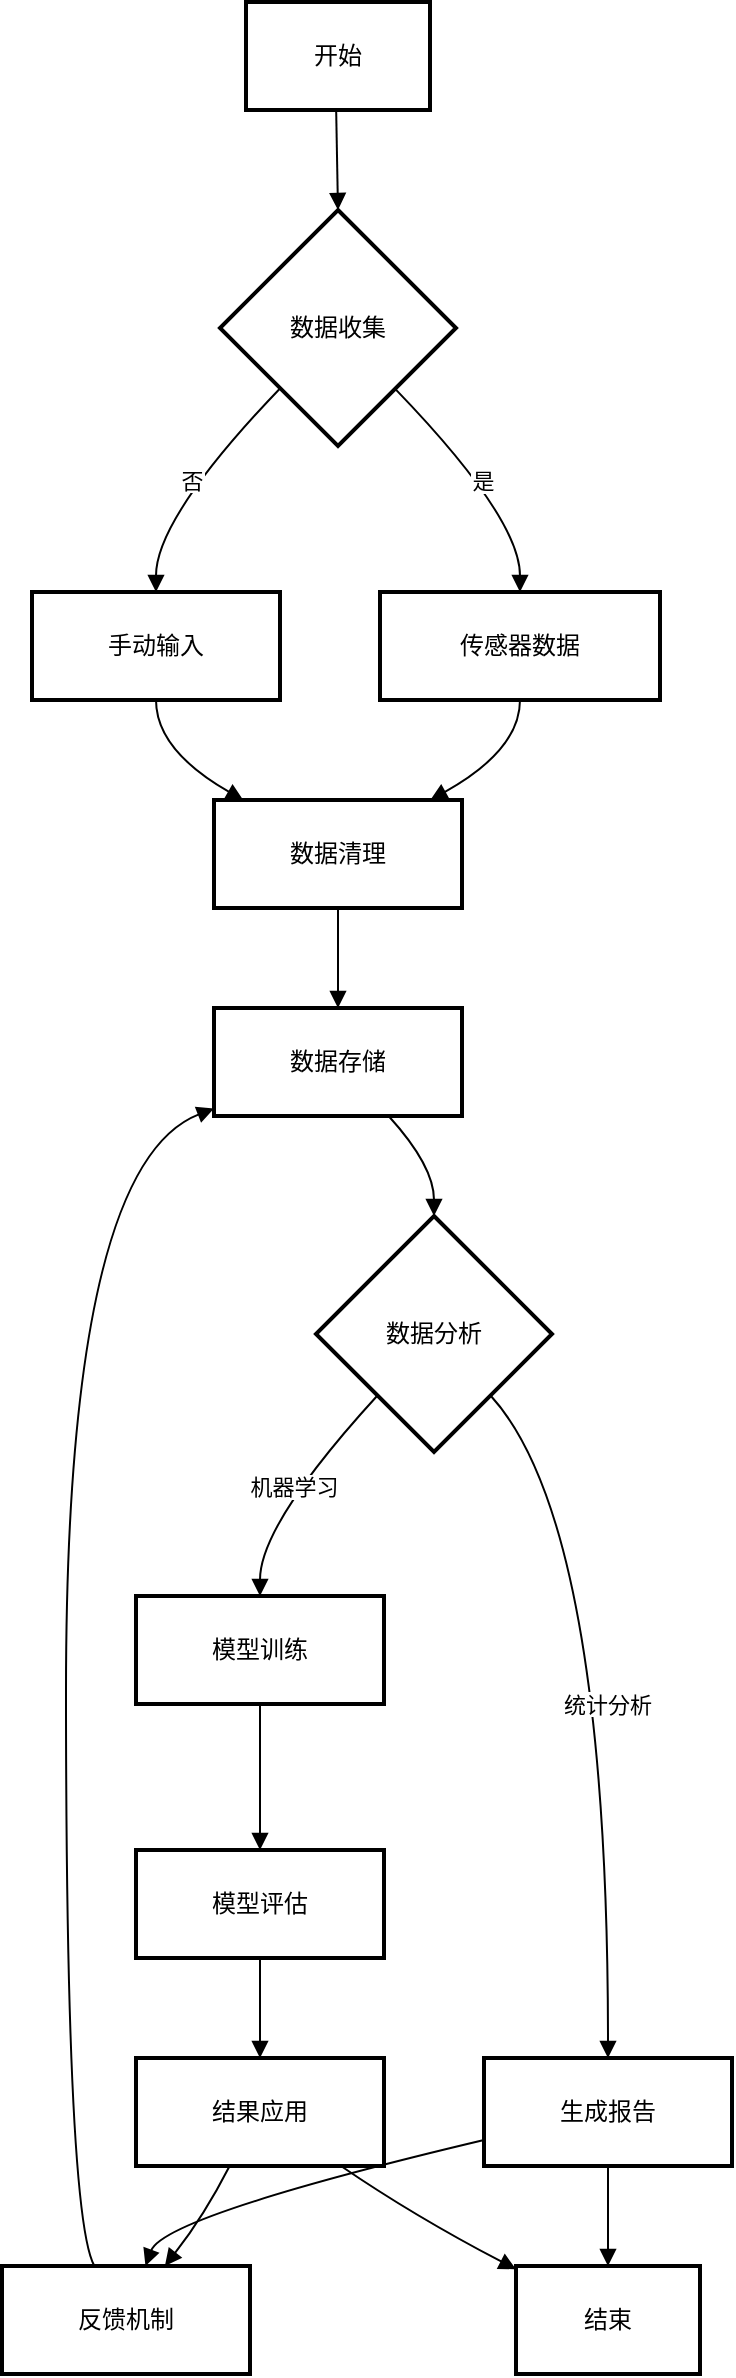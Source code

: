 <mxfile version="28.2.4">
  <diagram name="第 1 页" id="80TWtplD-8oHH3AQfpXM">
    <mxGraphModel>
      <root>
        <mxCell id="0" />
        <mxCell id="1" parent="0" />
        <mxCell id="2" value="开始" style="whiteSpace=wrap;strokeWidth=2;" vertex="1" parent="1">
          <mxGeometry x="130" y="8" width="92" height="54" as="geometry" />
        </mxCell>
        <mxCell id="3" value="数据收集" style="rhombus;strokeWidth=2;whiteSpace=wrap;" vertex="1" parent="1">
          <mxGeometry x="117" y="112" width="118" height="118" as="geometry" />
        </mxCell>
        <mxCell id="4" value="传感器数据" style="whiteSpace=wrap;strokeWidth=2;" vertex="1" parent="1">
          <mxGeometry x="197" y="303" width="140" height="54" as="geometry" />
        </mxCell>
        <mxCell id="5" value="手动输入" style="whiteSpace=wrap;strokeWidth=2;" vertex="1" parent="1">
          <mxGeometry x="23" y="303" width="124" height="54" as="geometry" />
        </mxCell>
        <mxCell id="6" value="数据清理" style="whiteSpace=wrap;strokeWidth=2;" vertex="1" parent="1">
          <mxGeometry x="114" y="407" width="124" height="54" as="geometry" />
        </mxCell>
        <mxCell id="7" value="数据存储" style="whiteSpace=wrap;strokeWidth=2;" vertex="1" parent="1">
          <mxGeometry x="114" y="511" width="124" height="54" as="geometry" />
        </mxCell>
        <mxCell id="8" value="数据分析" style="rhombus;strokeWidth=2;whiteSpace=wrap;" vertex="1" parent="1">
          <mxGeometry x="165" y="615" width="118" height="118" as="geometry" />
        </mxCell>
        <mxCell id="9" value="生成报告" style="whiteSpace=wrap;strokeWidth=2;" vertex="1" parent="1">
          <mxGeometry x="249" y="1036" width="124" height="54" as="geometry" />
        </mxCell>
        <mxCell id="10" value="模型训练" style="whiteSpace=wrap;strokeWidth=2;" vertex="1" parent="1">
          <mxGeometry x="75" y="805" width="124" height="54" as="geometry" />
        </mxCell>
        <mxCell id="11" value="模型评估" style="whiteSpace=wrap;strokeWidth=2;" vertex="1" parent="1">
          <mxGeometry x="75" y="932" width="124" height="54" as="geometry" />
        </mxCell>
        <mxCell id="12" value="结果应用" style="whiteSpace=wrap;strokeWidth=2;" vertex="1" parent="1">
          <mxGeometry x="75" y="1036" width="124" height="54" as="geometry" />
        </mxCell>
        <mxCell id="13" value="反馈机制" style="whiteSpace=wrap;strokeWidth=2;" vertex="1" parent="1">
          <mxGeometry x="8" y="1140" width="124" height="54" as="geometry" />
        </mxCell>
        <mxCell id="14" value="结束" style="whiteSpace=wrap;strokeWidth=2;" vertex="1" parent="1">
          <mxGeometry x="265" y="1140" width="92" height="54" as="geometry" />
        </mxCell>
        <mxCell id="15" value="" style="curved=1;startArrow=none;endArrow=block;exitX=0.49;exitY=1;entryX=0.5;entryY=0;" edge="1" parent="1" source="2" target="3">
          <mxGeometry relative="1" as="geometry">
            <Array as="points" />
          </mxGeometry>
        </mxCell>
        <mxCell id="16" value="是" style="curved=1;startArrow=none;endArrow=block;exitX=0.97;exitY=1;entryX=0.5;entryY=-0.01;" edge="1" parent="1" source="3" target="4">
          <mxGeometry relative="1" as="geometry">
            <Array as="points">
              <mxPoint x="267" y="266" />
            </Array>
          </mxGeometry>
        </mxCell>
        <mxCell id="17" value="否" style="curved=1;startArrow=none;endArrow=block;exitX=0.02;exitY=1;entryX=0.5;entryY=-0.01;" edge="1" parent="1" source="3" target="5">
          <mxGeometry relative="1" as="geometry">
            <Array as="points">
              <mxPoint x="85" y="266" />
            </Array>
          </mxGeometry>
        </mxCell>
        <mxCell id="18" value="" style="curved=1;startArrow=none;endArrow=block;exitX=0.5;exitY=0.99;entryX=0.88;entryY=-0.01;" edge="1" parent="1" source="4" target="6">
          <mxGeometry relative="1" as="geometry">
            <Array as="points">
              <mxPoint x="267" y="382" />
            </Array>
          </mxGeometry>
        </mxCell>
        <mxCell id="19" value="" style="curved=1;startArrow=none;endArrow=block;exitX=0.5;exitY=0.99;entryX=0.11;entryY=-0.01;" edge="1" parent="1" source="5" target="6">
          <mxGeometry relative="1" as="geometry">
            <Array as="points">
              <mxPoint x="85" y="382" />
            </Array>
          </mxGeometry>
        </mxCell>
        <mxCell id="20" value="" style="curved=1;startArrow=none;endArrow=block;exitX=0.5;exitY=0.99;entryX=0.5;entryY=-0.01;" edge="1" parent="1" source="6" target="7">
          <mxGeometry relative="1" as="geometry">
            <Array as="points" />
          </mxGeometry>
        </mxCell>
        <mxCell id="21" value="" style="curved=1;startArrow=none;endArrow=block;exitX=0.7;exitY=0.99;entryX=0.5;entryY=0;" edge="1" parent="1" source="7" target="8">
          <mxGeometry relative="1" as="geometry">
            <Array as="points">
              <mxPoint x="224" y="590" />
            </Array>
          </mxGeometry>
        </mxCell>
        <mxCell id="22" value="统计分析" style="curved=1;startArrow=none;endArrow=block;exitX=0.96;exitY=1;entryX=0.5;entryY=-0.01;" edge="1" parent="1" source="8" target="9">
          <mxGeometry relative="1" as="geometry">
            <Array as="points">
              <mxPoint x="311" y="769" />
            </Array>
          </mxGeometry>
        </mxCell>
        <mxCell id="23" value="机器学习" style="curved=1;startArrow=none;endArrow=block;exitX=0.04;exitY=1;entryX=0.5;entryY=0;" edge="1" parent="1" source="8" target="10">
          <mxGeometry relative="1" as="geometry">
            <Array as="points">
              <mxPoint x="137" y="769" />
            </Array>
          </mxGeometry>
        </mxCell>
        <mxCell id="24" value="" style="curved=1;startArrow=none;endArrow=block;exitX=0.5;exitY=1;entryX=0.5;entryY=-0.01;" edge="1" parent="1" source="10" target="11">
          <mxGeometry relative="1" as="geometry">
            <Array as="points" />
          </mxGeometry>
        </mxCell>
        <mxCell id="25" value="" style="curved=1;startArrow=none;endArrow=block;exitX=0.5;exitY=0.99;entryX=0.5;entryY=-0.01;" edge="1" parent="1" source="11" target="12">
          <mxGeometry relative="1" as="geometry">
            <Array as="points" />
          </mxGeometry>
        </mxCell>
        <mxCell id="26" value="" style="curved=1;startArrow=none;endArrow=block;exitX=0.38;exitY=0.99;entryX=0.66;entryY=-0.01;" edge="1" parent="1" source="12" target="13">
          <mxGeometry relative="1" as="geometry">
            <Array as="points">
              <mxPoint x="109" y="1115" />
            </Array>
          </mxGeometry>
        </mxCell>
        <mxCell id="27" value="" style="curved=1;startArrow=none;endArrow=block;exitX=0.37;exitY=-0.01;entryX=0;entryY=0.93;" edge="1" parent="1" source="13" target="7">
          <mxGeometry relative="1" as="geometry">
            <Array as="points">
              <mxPoint x="40" y="1115" />
              <mxPoint x="40" y="590" />
            </Array>
          </mxGeometry>
        </mxCell>
        <mxCell id="28" value="" style="curved=1;startArrow=none;endArrow=block;exitX=0;exitY=0.76;entryX=0.58;entryY=-0.01;" edge="1" parent="1" source="9" target="13">
          <mxGeometry relative="1" as="geometry">
            <Array as="points">
              <mxPoint x="89" y="1115" />
            </Array>
          </mxGeometry>
        </mxCell>
        <mxCell id="29" value="" style="curved=1;startArrow=none;endArrow=block;exitX=0.5;exitY=0.99;entryX=0.5;entryY=-0.01;" edge="1" parent="1" source="9" target="14">
          <mxGeometry relative="1" as="geometry">
            <Array as="points" />
          </mxGeometry>
        </mxCell>
        <mxCell id="30" value="" style="curved=1;startArrow=none;endArrow=block;exitX=0.82;exitY=0.99;entryX=0;entryY=0.03;" edge="1" parent="1" source="12" target="14">
          <mxGeometry relative="1" as="geometry">
            <Array as="points">
              <mxPoint x="214" y="1115" />
            </Array>
          </mxGeometry>
        </mxCell>
      </root>
    </mxGraphModel>
  </diagram>
</mxfile>
